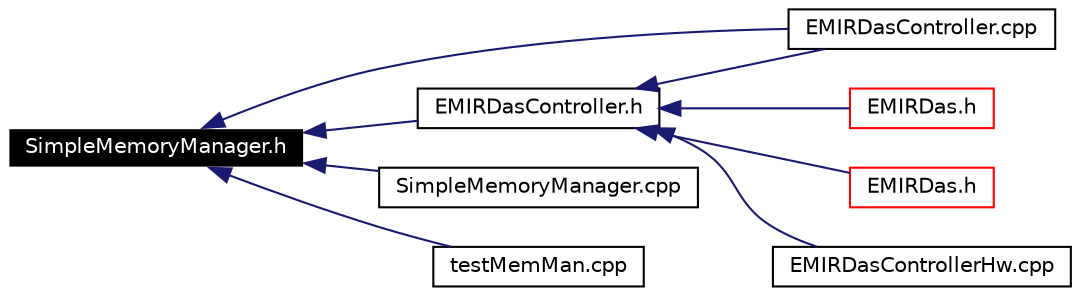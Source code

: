 digraph G
{
  edge [fontname="Helvetica",fontsize=10,labelfontname="Helvetica",labelfontsize=10];
  node [fontname="Helvetica",fontsize=10,shape=record];
  rankdir=LR;
  Node1 [label="SimpleMemoryManager.h",height=0.2,width=0.4,color="white", fillcolor="black", style="filled" fontcolor="white"];
  Node1 -> Node2 [dir=back,color="midnightblue",fontsize=10,style="solid",fontname="Helvetica"];
  Node2 [label="EMIRDasController.cpp",height=0.2,width=0.4,color="black", fillcolor="white", style="filled",URL="$EMIRDasController_8cpp.html"];
  Node1 -> Node3 [dir=back,color="midnightblue",fontsize=10,style="solid",fontname="Helvetica"];
  Node3 [label="EMIRDasController.h",height=0.2,width=0.4,color="black", fillcolor="white", style="filled",URL="$EMIRDasController_8h.html"];
  Node3 -> Node4 [dir=back,color="midnightblue",fontsize=10,style="solid",fontname="Helvetica"];
  Node4 [label="EMIRDas.h",height=0.2,width=0.4,color="red", fillcolor="white", style="filled",URL="$EMIRDas_8h.html"];
  Node3 -> Node5 [dir=back,color="midnightblue",fontsize=10,style="solid",fontname="Helvetica"];
  Node5 [label="EMIRDas.h",height=0.2,width=0.4,color="red", fillcolor="white", style="filled",URL="$old_2EMIRDas_8h.html"];
  Node3 -> Node2 [dir=back,color="midnightblue",fontsize=10,style="solid",fontname="Helvetica"];
  Node3 -> Node6 [dir=back,color="midnightblue",fontsize=10,style="solid",fontname="Helvetica"];
  Node6 [label="EMIRDasControllerHw.cpp",height=0.2,width=0.4,color="black", fillcolor="white", style="filled",URL="$EMIRDasControllerHw_8cpp.html"];
  Node1 -> Node7 [dir=back,color="midnightblue",fontsize=10,style="solid",fontname="Helvetica"];
  Node7 [label="SimpleMemoryManager.cpp",height=0.2,width=0.4,color="black", fillcolor="white", style="filled",URL="$SimpleMemoryManager_8cpp.html"];
  Node1 -> Node8 [dir=back,color="midnightblue",fontsize=10,style="solid",fontname="Helvetica"];
  Node8 [label="testMemMan.cpp",height=0.2,width=0.4,color="black", fillcolor="white", style="filled",URL="$testMemMan_8cpp.html"];
}
